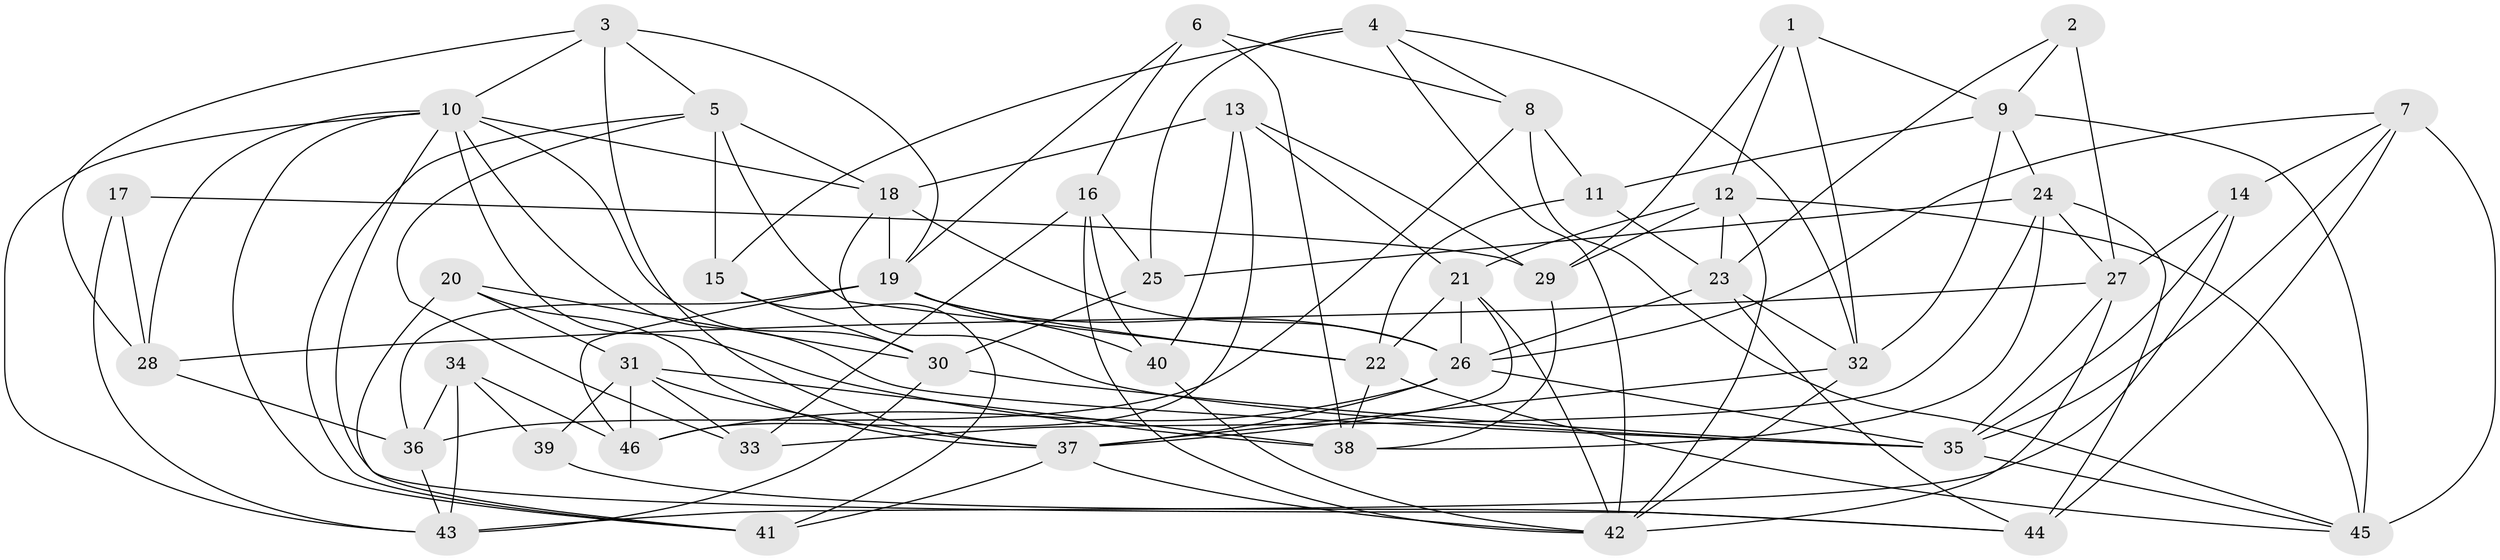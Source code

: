 // original degree distribution, {4: 1.0}
// Generated by graph-tools (version 1.1) at 2025/03/03/09/25 03:03:01]
// undirected, 46 vertices, 124 edges
graph export_dot {
graph [start="1"]
  node [color=gray90,style=filled];
  1;
  2;
  3;
  4;
  5;
  6;
  7;
  8;
  9;
  10;
  11;
  12;
  13;
  14;
  15;
  16;
  17;
  18;
  19;
  20;
  21;
  22;
  23;
  24;
  25;
  26;
  27;
  28;
  29;
  30;
  31;
  32;
  33;
  34;
  35;
  36;
  37;
  38;
  39;
  40;
  41;
  42;
  43;
  44;
  45;
  46;
  1 -- 9 [weight=1.0];
  1 -- 12 [weight=1.0];
  1 -- 29 [weight=1.0];
  1 -- 32 [weight=1.0];
  2 -- 9 [weight=1.0];
  2 -- 23 [weight=1.0];
  2 -- 27 [weight=2.0];
  3 -- 5 [weight=1.0];
  3 -- 10 [weight=2.0];
  3 -- 19 [weight=1.0];
  3 -- 28 [weight=1.0];
  3 -- 37 [weight=1.0];
  4 -- 8 [weight=1.0];
  4 -- 15 [weight=2.0];
  4 -- 25 [weight=1.0];
  4 -- 32 [weight=1.0];
  4 -- 42 [weight=1.0];
  5 -- 15 [weight=1.0];
  5 -- 18 [weight=1.0];
  5 -- 22 [weight=1.0];
  5 -- 33 [weight=1.0];
  5 -- 41 [weight=1.0];
  6 -- 8 [weight=1.0];
  6 -- 16 [weight=1.0];
  6 -- 19 [weight=1.0];
  6 -- 38 [weight=1.0];
  7 -- 14 [weight=1.0];
  7 -- 26 [weight=1.0];
  7 -- 35 [weight=1.0];
  7 -- 44 [weight=2.0];
  7 -- 45 [weight=1.0];
  8 -- 11 [weight=1.0];
  8 -- 36 [weight=2.0];
  8 -- 45 [weight=1.0];
  9 -- 11 [weight=1.0];
  9 -- 24 [weight=1.0];
  9 -- 32 [weight=1.0];
  9 -- 45 [weight=1.0];
  10 -- 18 [weight=1.0];
  10 -- 28 [weight=1.0];
  10 -- 30 [weight=1.0];
  10 -- 35 [weight=1.0];
  10 -- 38 [weight=1.0];
  10 -- 41 [weight=1.0];
  10 -- 43 [weight=1.0];
  10 -- 44 [weight=1.0];
  11 -- 22 [weight=1.0];
  11 -- 23 [weight=1.0];
  12 -- 21 [weight=1.0];
  12 -- 23 [weight=1.0];
  12 -- 29 [weight=1.0];
  12 -- 42 [weight=1.0];
  12 -- 45 [weight=1.0];
  13 -- 18 [weight=1.0];
  13 -- 21 [weight=1.0];
  13 -- 29 [weight=1.0];
  13 -- 40 [weight=2.0];
  13 -- 46 [weight=1.0];
  14 -- 27 [weight=1.0];
  14 -- 35 [weight=1.0];
  14 -- 43 [weight=1.0];
  15 -- 30 [weight=1.0];
  15 -- 41 [weight=2.0];
  16 -- 25 [weight=1.0];
  16 -- 33 [weight=1.0];
  16 -- 40 [weight=2.0];
  16 -- 42 [weight=1.0];
  17 -- 28 [weight=1.0];
  17 -- 29 [weight=2.0];
  17 -- 43 [weight=1.0];
  18 -- 19 [weight=1.0];
  18 -- 26 [weight=1.0];
  18 -- 35 [weight=1.0];
  19 -- 22 [weight=1.0];
  19 -- 26 [weight=1.0];
  19 -- 36 [weight=1.0];
  19 -- 40 [weight=1.0];
  19 -- 46 [weight=1.0];
  20 -- 30 [weight=1.0];
  20 -- 31 [weight=1.0];
  20 -- 37 [weight=1.0];
  20 -- 41 [weight=1.0];
  21 -- 22 [weight=1.0];
  21 -- 26 [weight=1.0];
  21 -- 37 [weight=1.0];
  21 -- 42 [weight=1.0];
  22 -- 38 [weight=1.0];
  22 -- 45 [weight=1.0];
  23 -- 26 [weight=1.0];
  23 -- 32 [weight=1.0];
  23 -- 44 [weight=1.0];
  24 -- 25 [weight=1.0];
  24 -- 27 [weight=1.0];
  24 -- 33 [weight=1.0];
  24 -- 38 [weight=1.0];
  24 -- 44 [weight=1.0];
  25 -- 30 [weight=1.0];
  26 -- 35 [weight=1.0];
  26 -- 37 [weight=1.0];
  26 -- 46 [weight=1.0];
  27 -- 28 [weight=2.0];
  27 -- 35 [weight=1.0];
  27 -- 42 [weight=1.0];
  28 -- 36 [weight=1.0];
  29 -- 38 [weight=1.0];
  30 -- 35 [weight=1.0];
  30 -- 43 [weight=1.0];
  31 -- 33 [weight=1.0];
  31 -- 37 [weight=1.0];
  31 -- 38 [weight=1.0];
  31 -- 39 [weight=1.0];
  31 -- 46 [weight=1.0];
  32 -- 37 [weight=1.0];
  32 -- 42 [weight=1.0];
  34 -- 36 [weight=1.0];
  34 -- 39 [weight=2.0];
  34 -- 43 [weight=1.0];
  34 -- 46 [weight=2.0];
  35 -- 45 [weight=1.0];
  36 -- 43 [weight=1.0];
  37 -- 41 [weight=1.0];
  37 -- 42 [weight=1.0];
  39 -- 44 [weight=1.0];
  40 -- 42 [weight=1.0];
}
